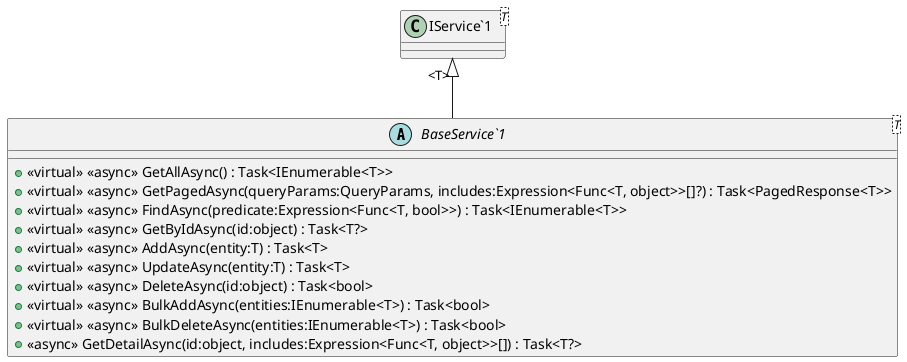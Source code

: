 @startuml
abstract class "BaseService`1"<T> {
    + <<virtual>> <<async>> GetAllAsync() : Task<IEnumerable<T>>
    + <<virtual>> <<async>> GetPagedAsync(queryParams:QueryParams, includes:Expression<Func<T, object>>[]?) : Task<PagedResponse<T>>
    + <<virtual>> <<async>> FindAsync(predicate:Expression<Func<T, bool>>) : Task<IEnumerable<T>>
    + <<virtual>> <<async>> GetByIdAsync(id:object) : Task<T?>
    + <<virtual>> <<async>> AddAsync(entity:T) : Task<T>
    + <<virtual>> <<async>> UpdateAsync(entity:T) : Task<T>
    + <<virtual>> <<async>> DeleteAsync(id:object) : Task<bool>
    + <<virtual>> <<async>> BulkAddAsync(entities:IEnumerable<T>) : Task<bool>
    + <<virtual>> <<async>> BulkDeleteAsync(entities:IEnumerable<T>) : Task<bool>
    + <<async>> GetDetailAsync(id:object, includes:Expression<Func<T, object>>[]) : Task<T?>
}
class "IService`1"<T> {
}
"IService`1" "<T>" <|-- "BaseService`1"
@enduml
